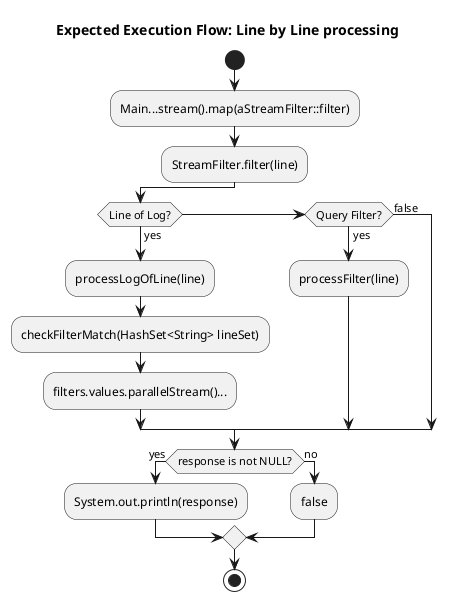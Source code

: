 @startuml
'https://plantuml.com/activity-diagram-beta
title "Expected Execution Flow: Line by Line processing"

start
:Main...stream().map(aStreamFilter::filter);

:StreamFilter.filter(line);
if (Line of Log?) is (yes) then
  :processLogOfLine(line);
  :checkFilterMatch(HashSet<String> lineSet);
  :filters.values.parallelStream()...;
else if (Query Filter?) is (yes) then
  :processFilter(line);
else (false)
endif

if (response is not NULL?) is (yes) then
  :System.out.println(response);
else (no)
  :false;
endif

stop

@enduml
